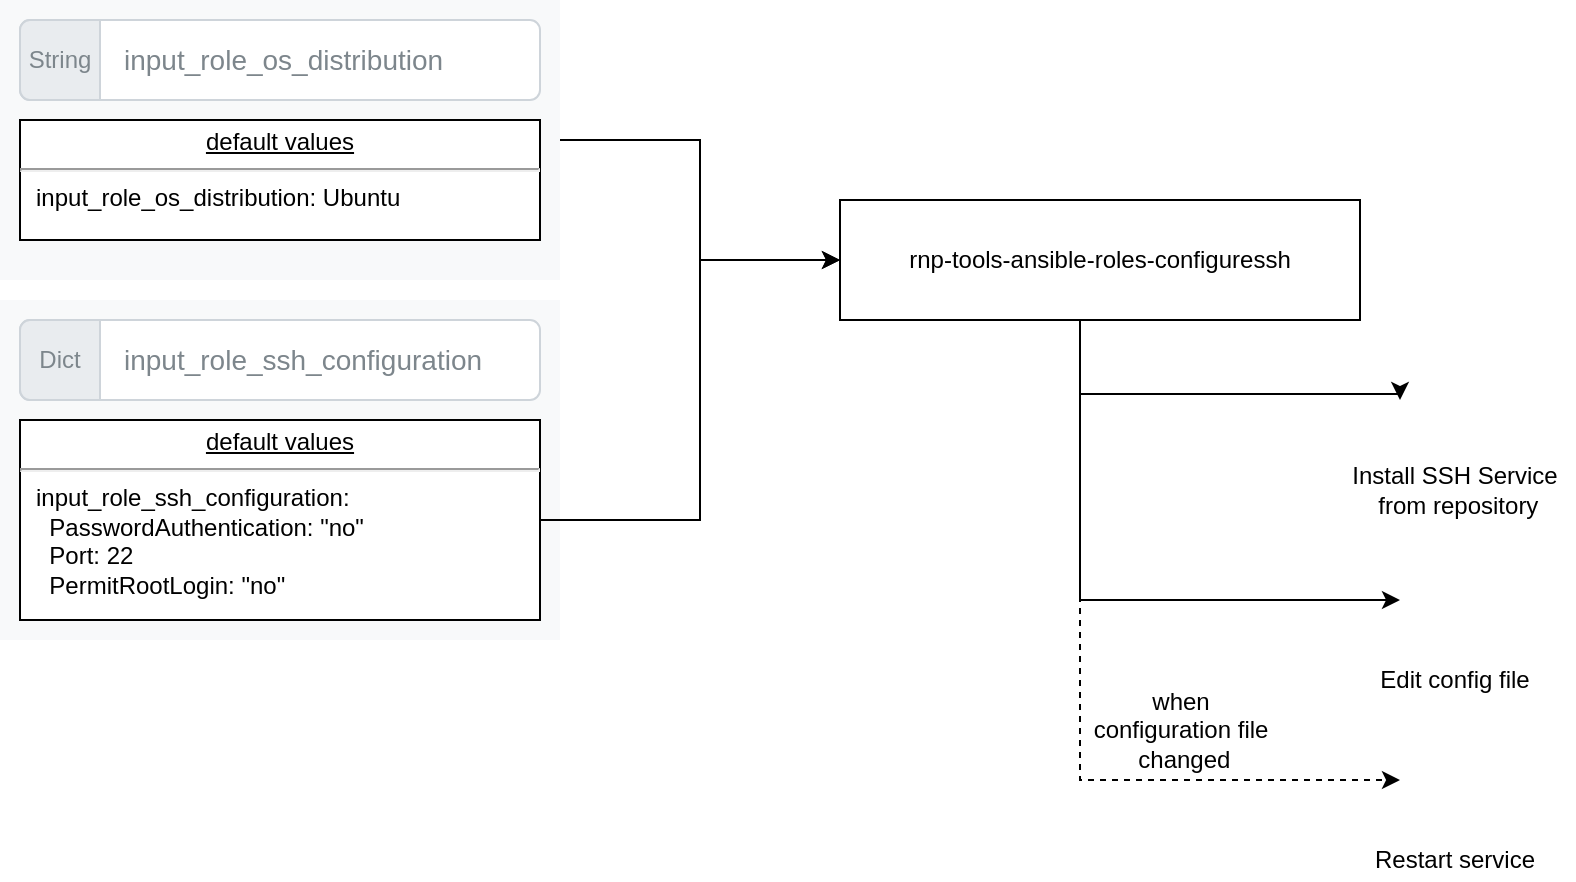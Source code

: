 <mxfile version="14.9.0" type="device"><diagram id="rrTbhy5cPTVPcQleYTQn" name="Page-1"><mxGraphModel dx="415" dy="636" grid="1" gridSize="10" guides="1" tooltips="1" connect="1" arrows="1" fold="1" page="1" pageScale="1" pageWidth="827" pageHeight="1169" math="0" shadow="0"><root><mxCell id="0"/><mxCell id="1" parent="0"/><mxCell id="d5TBt_ztYG6xmJLnhMbn-22" style="edgeStyle=orthogonalEdgeStyle;rounded=0;orthogonalLoop=1;jettySize=auto;html=1;entryX=0;entryY=0.5;entryDx=0;entryDy=0;dashed=1;" edge="1" parent="1" source="d5TBt_ztYG6xmJLnhMbn-1" target="d5TBt_ztYG6xmJLnhMbn-21"><mxGeometry relative="1" as="geometry"><Array as="points"><mxPoint x="560" y="480"/></Array></mxGeometry></mxCell><mxCell id="d5TBt_ztYG6xmJLnhMbn-16" style="edgeStyle=orthogonalEdgeStyle;rounded=0;orthogonalLoop=1;jettySize=auto;html=1;entryX=0;entryY=0.5;entryDx=0;entryDy=0;" edge="1" parent="1" source="d5TBt_ztYG6xmJLnhMbn-1" target="d5TBt_ztYG6xmJLnhMbn-15"><mxGeometry relative="1" as="geometry"><Array as="points"><mxPoint x="560" y="287"/></Array></mxGeometry></mxCell><mxCell id="d5TBt_ztYG6xmJLnhMbn-20" style="edgeStyle=orthogonalEdgeStyle;rounded=0;orthogonalLoop=1;jettySize=auto;html=1;entryX=0;entryY=0.5;entryDx=0;entryDy=0;" edge="1" parent="1" source="d5TBt_ztYG6xmJLnhMbn-1" target="d5TBt_ztYG6xmJLnhMbn-18"><mxGeometry relative="1" as="geometry"><Array as="points"><mxPoint x="560" y="390"/></Array></mxGeometry></mxCell><mxCell id="d5TBt_ztYG6xmJLnhMbn-1" value="rnp-tools-ansible-roles-configuressh" style="rounded=0;whiteSpace=wrap;html=1;" vertex="1" parent="1"><mxGeometry x="440" y="190" width="260" height="60" as="geometry"/></mxCell><mxCell id="d5TBt_ztYG6xmJLnhMbn-5" value="" style="html=1;shadow=0;dashed=0;fillColor=#F8F9FA;strokeColor=none;fontSize=16;fontColor=#181819;align=left;spacing=15;" vertex="1" parent="1"><mxGeometry x="20" y="240" width="280" height="170" as="geometry"/></mxCell><mxCell id="d5TBt_ztYG6xmJLnhMbn-6" value="input_role_ssh_configuration" style="html=1;shadow=0;dashed=0;shape=mxgraph.bootstrap.rrect;rSize=5;strokeColor=#CED4DA;html=1;whiteSpace=wrap;fillColor=#FFFFFF;fontColor=#7D868C;align=left;spacingLeft=50;fontSize=14;" vertex="1" parent="d5TBt_ztYG6xmJLnhMbn-5"><mxGeometry width="260" height="40" relative="1" as="geometry"><mxPoint x="10" y="10" as="offset"/></mxGeometry></mxCell><mxCell id="d5TBt_ztYG6xmJLnhMbn-7" value="Dict" style="html=1;shadow=0;dashed=0;shape=mxgraph.bootstrap.leftButton;strokeColor=inherit;gradientColor=inherit;fontColor=inherit;fillColor=#E9ECEF;rSize=5;perimeter=none;whiteSpace=wrap;resizeHeight=1;" vertex="1" parent="d5TBt_ztYG6xmJLnhMbn-6"><mxGeometry width="40" height="40" relative="1" as="geometry"/></mxCell><mxCell id="d5TBt_ztYG6xmJLnhMbn-13" style="edgeStyle=orthogonalEdgeStyle;rounded=0;orthogonalLoop=1;jettySize=auto;html=1;entryX=0;entryY=0.5;entryDx=0;entryDy=0;" edge="1" parent="1" source="d5TBt_ztYG6xmJLnhMbn-8" target="d5TBt_ztYG6xmJLnhMbn-1"><mxGeometry relative="1" as="geometry"/></mxCell><mxCell id="d5TBt_ztYG6xmJLnhMbn-8" value="" style="html=1;shadow=0;dashed=0;fillColor=#F8F9FA;strokeColor=none;fontSize=16;fontColor=#181819;align=left;spacing=15;" vertex="1" parent="1"><mxGeometry x="20" y="90" width="280" height="140" as="geometry"/></mxCell><mxCell id="d5TBt_ztYG6xmJLnhMbn-9" value="input_role_os_distribution" style="html=1;shadow=0;dashed=0;shape=mxgraph.bootstrap.rrect;rSize=5;strokeColor=#CED4DA;html=1;whiteSpace=wrap;fillColor=#FFFFFF;fontColor=#7D868C;align=left;spacingLeft=50;fontSize=14;" vertex="1" parent="d5TBt_ztYG6xmJLnhMbn-8"><mxGeometry width="260" height="40" relative="1" as="geometry"><mxPoint x="10" y="10" as="offset"/></mxGeometry></mxCell><mxCell id="d5TBt_ztYG6xmJLnhMbn-10" value="String" style="html=1;shadow=0;dashed=0;shape=mxgraph.bootstrap.leftButton;strokeColor=inherit;gradientColor=inherit;fontColor=inherit;fillColor=#E9ECEF;rSize=5;perimeter=none;whiteSpace=wrap;resizeHeight=1;" vertex="1" parent="d5TBt_ztYG6xmJLnhMbn-9"><mxGeometry width="40" height="40" relative="1" as="geometry"/></mxCell><mxCell id="d5TBt_ztYG6xmJLnhMbn-12" value="&lt;p style=&quot;text-align: center ; margin: 4px 0px 0px ; text-decoration: underline&quot;&gt;default values&lt;/p&gt;&lt;hr&gt;&lt;p style=&quot;margin: 0px ; margin-left: 8px&quot;&gt;input_role_os_distribution: Ubuntu&lt;/p&gt;&lt;div&gt;&lt;br&gt;&lt;/div&gt;" style="verticalAlign=top;align=left;overflow=fill;fontSize=12;fontFamily=Helvetica;html=1;" vertex="1" parent="d5TBt_ztYG6xmJLnhMbn-8"><mxGeometry x="10" y="60" width="260" height="60" as="geometry"/></mxCell><mxCell id="d5TBt_ztYG6xmJLnhMbn-14" style="edgeStyle=orthogonalEdgeStyle;rounded=0;orthogonalLoop=1;jettySize=auto;html=1;entryX=0;entryY=0.5;entryDx=0;entryDy=0;" edge="1" parent="1" source="d5TBt_ztYG6xmJLnhMbn-11" target="d5TBt_ztYG6xmJLnhMbn-1"><mxGeometry relative="1" as="geometry"><Array as="points"><mxPoint x="370" y="350"/><mxPoint x="370" y="220"/></Array></mxGeometry></mxCell><mxCell id="d5TBt_ztYG6xmJLnhMbn-11" value="&lt;p style=&quot;text-align: center ; margin: 4px 0px 0px ; text-decoration: underline&quot;&gt;default values&lt;/p&gt;&lt;hr&gt;&lt;p style=&quot;margin: 0px ; margin-left: 8px&quot;&gt;input_role_ssh_configuration:&lt;/p&gt;&lt;p style=&quot;margin: 0px ; margin-left: 8px&quot;&gt;&amp;nbsp; PasswordAuthentication: &quot;no&quot;&lt;/p&gt;&lt;p style=&quot;margin: 0px ; margin-left: 8px&quot;&gt;&amp;nbsp; Port: 22&lt;/p&gt;&lt;p style=&quot;margin: 0px ; margin-left: 8px&quot;&gt;&amp;nbsp; PermitRootLogin: &quot;no&quot;&lt;/p&gt;&lt;div&gt;&lt;br&gt;&lt;/div&gt;" style="verticalAlign=top;align=left;overflow=fill;fontSize=12;fontFamily=Helvetica;html=1;" vertex="1" parent="1"><mxGeometry x="30" y="300" width="260" height="100" as="geometry"/></mxCell><mxCell id="d5TBt_ztYG6xmJLnhMbn-15" value="" style="shape=image;html=1;verticalAlign=top;verticalLabelPosition=bottom;labelBackgroundColor=#ffffff;imageAspect=0;aspect=fixed;image=https://cdn4.iconfinder.com/data/icons/refresh_cl/128/System/Install2.png" vertex="1" parent="1"><mxGeometry x="720" y="260" width="60" height="60" as="geometry"/></mxCell><mxCell id="d5TBt_ztYG6xmJLnhMbn-17" value="Install SSH Service&lt;br&gt;&amp;nbsp;from repository" style="text;html=1;align=center;verticalAlign=middle;resizable=0;points=[];autosize=1;strokeColor=none;" vertex="1" parent="1"><mxGeometry x="687" y="320" width="120" height="30" as="geometry"/></mxCell><mxCell id="d5TBt_ztYG6xmJLnhMbn-18" value="" style="shape=image;html=1;verticalAlign=top;verticalLabelPosition=bottom;labelBackgroundColor=#ffffff;imageAspect=0;aspect=fixed;image=https://cdn3.iconfinder.com/data/icons/files-and-folders-41/32/Files_and_Folders_file_config_configuration_options_cog-128.png" vertex="1" parent="1"><mxGeometry x="720" y="360" width="60" height="60" as="geometry"/></mxCell><mxCell id="d5TBt_ztYG6xmJLnhMbn-19" value="Edit config file" style="text;html=1;align=center;verticalAlign=middle;resizable=0;points=[];autosize=1;strokeColor=none;" vertex="1" parent="1"><mxGeometry x="702" y="420" width="90" height="20" as="geometry"/></mxCell><mxCell id="d5TBt_ztYG6xmJLnhMbn-21" value="" style="shape=image;html=1;verticalAlign=top;verticalLabelPosition=bottom;labelBackgroundColor=#ffffff;imageAspect=0;aspect=fixed;image=https://cdn2.iconfinder.com/data/icons/metro-uinvert-dock/128/Power_-_Restart.png" vertex="1" parent="1"><mxGeometry x="720" y="450" width="60" height="60" as="geometry"/></mxCell><mxCell id="d5TBt_ztYG6xmJLnhMbn-23" value="Restart service" style="text;html=1;align=center;verticalAlign=middle;resizable=0;points=[];autosize=1;strokeColor=none;" vertex="1" parent="1"><mxGeometry x="697" y="510" width="100" height="20" as="geometry"/></mxCell><mxCell id="d5TBt_ztYG6xmJLnhMbn-24" value="when&lt;br&gt;configuration file&lt;br&gt;&amp;nbsp;changed" style="text;html=1;align=center;verticalAlign=middle;resizable=0;points=[];autosize=1;strokeColor=none;" vertex="1" parent="1"><mxGeometry x="560" y="430" width="100" height="50" as="geometry"/></mxCell></root></mxGraphModel></diagram></mxfile>